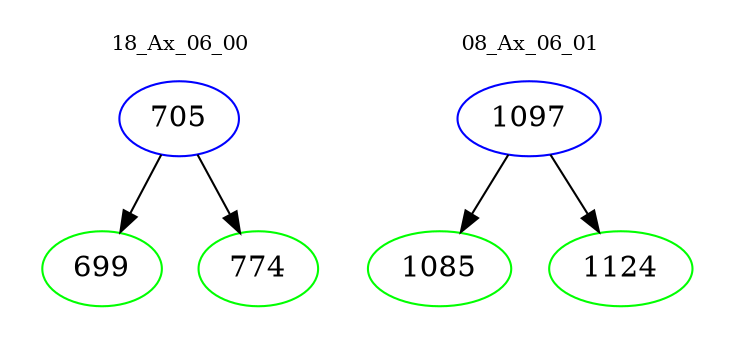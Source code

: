 digraph{
subgraph cluster_0 {
color = white
label = "18_Ax_06_00";
fontsize=10;
T0_705 [label="705", color="blue"]
T0_705 -> T0_699 [color="black"]
T0_699 [label="699", color="green"]
T0_705 -> T0_774 [color="black"]
T0_774 [label="774", color="green"]
}
subgraph cluster_1 {
color = white
label = "08_Ax_06_01";
fontsize=10;
T1_1097 [label="1097", color="blue"]
T1_1097 -> T1_1085 [color="black"]
T1_1085 [label="1085", color="green"]
T1_1097 -> T1_1124 [color="black"]
T1_1124 [label="1124", color="green"]
}
}
